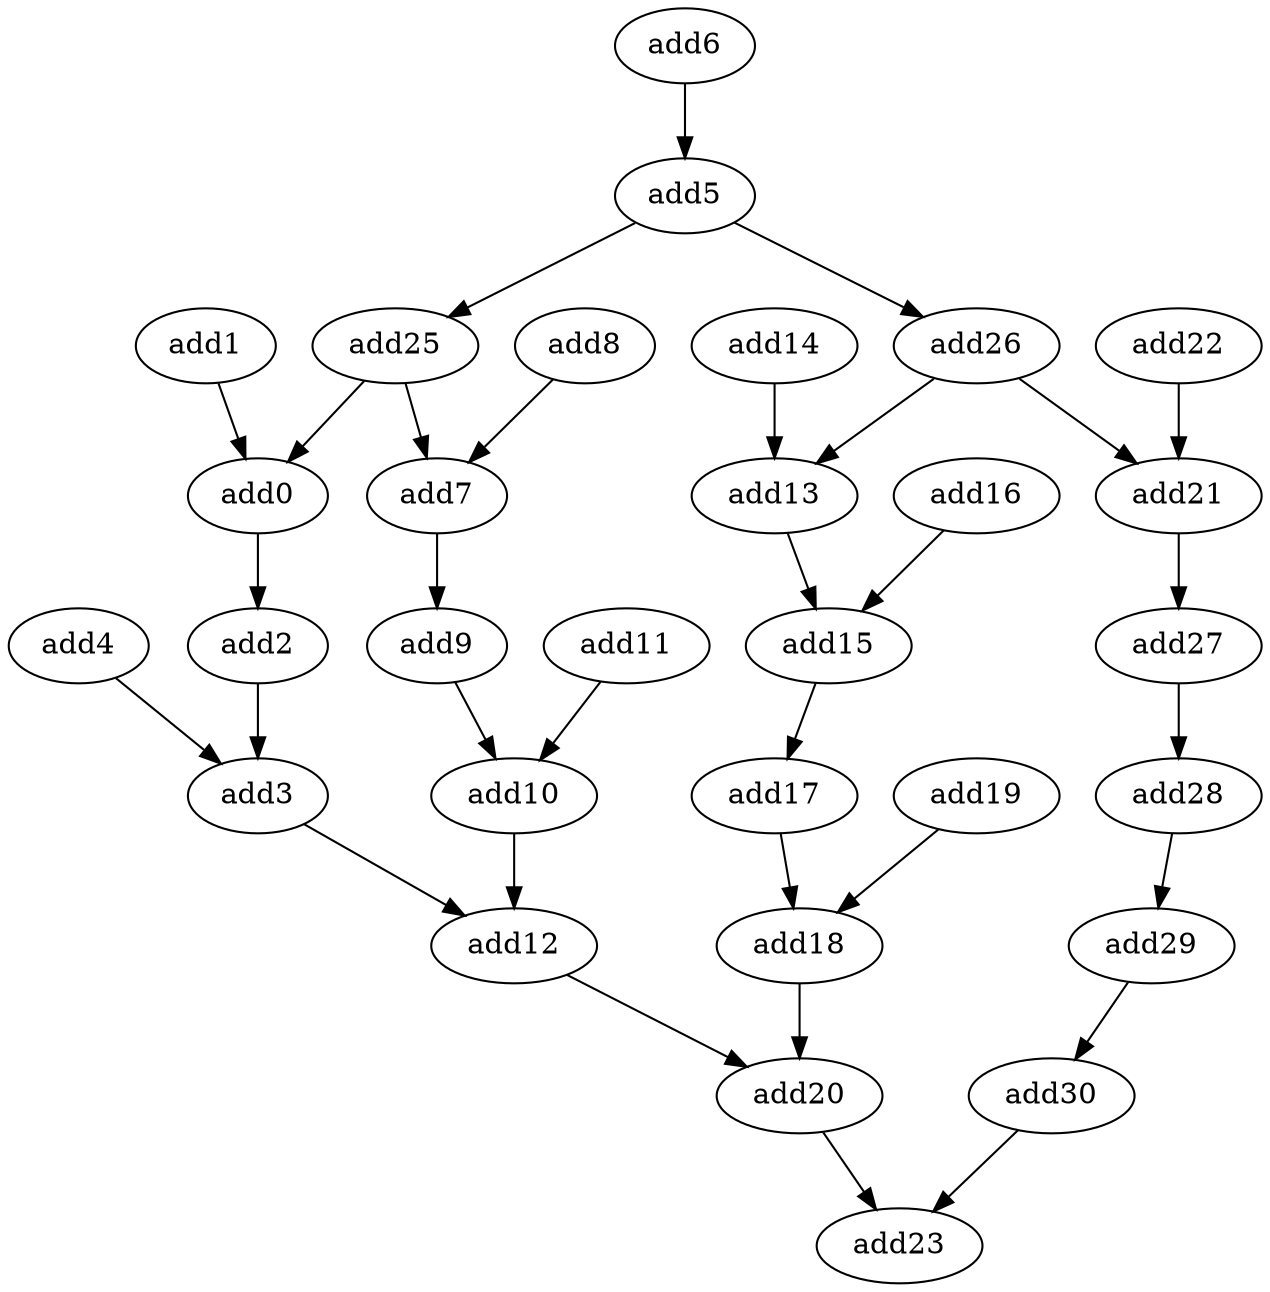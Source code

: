 strict digraph  {
add0 [opcode=add];
add2 [opcode=add];
add1 [opcode=add];
add3 [opcode=add];
add12 [opcode=add];
add4 [opcode=add];
add5 [opcode=add];
add25 [opcode=add];
add26 [opcode=add];
add6 [opcode=add];
add7 [opcode=add];
add9 [opcode=add];
add8 [opcode=add];
add10 [opcode=add];
add11 [opcode=add];
add20 [opcode=add];
add13 [opcode=add];
add15 [opcode=add];
add14 [opcode=add];
add17 [opcode=add];
add16 [opcode=add];
add18 [opcode=add];
add19 [opcode=add];
add23 [opcode=add];
add21 [opcode=add];
add27 [opcode=add];
add22 [opcode=add];
add28 [opcode=add];
add29 [opcode=add];
add30 [opcode=add];
add0 -> add2;
add2 -> add3;
add1 -> add0;
add3 -> add12;
add12 -> add20;
add4 -> add3;
add5 -> add25;
add5 -> add26;
add25 -> add7;
add25 -> add0;
add26 -> add13;
add26 -> add21;
add6 -> add5;
add7 -> add9;
add9 -> add10;
add8 -> add7;
add10 -> add12;
add11 -> add10;
add20 -> add23;
add13 -> add15;
add15 -> add17;
add14 -> add13;
add17 -> add18;
add16 -> add15;
add18 -> add20;
add19 -> add18;
add21 -> add27;
add27 -> add28;
add22 -> add21;
add28 -> add29;
add29 -> add30;
add30 -> add23;
}
